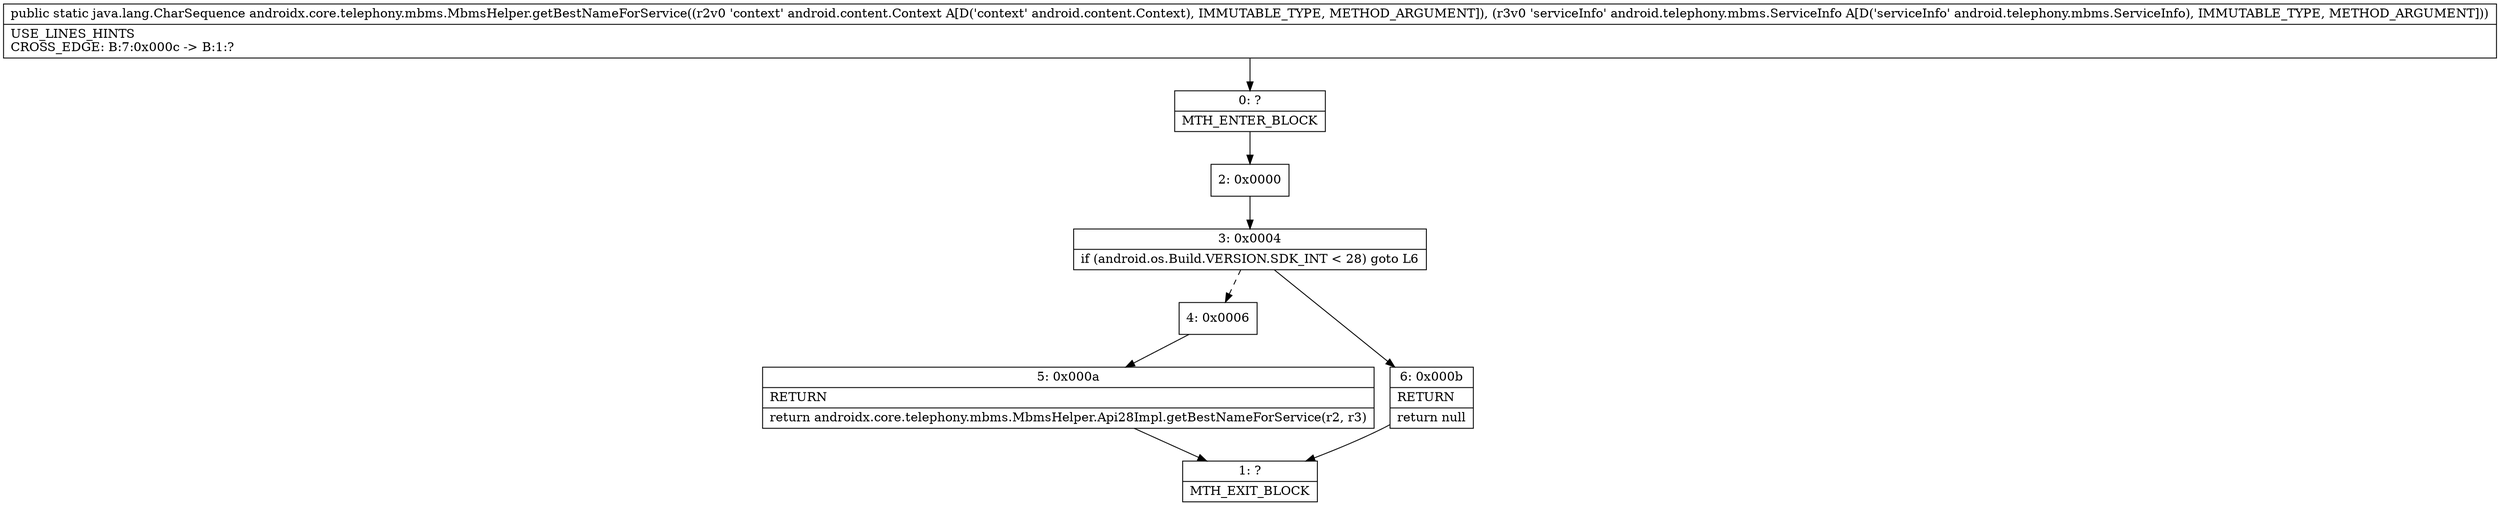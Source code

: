 digraph "CFG forandroidx.core.telephony.mbms.MbmsHelper.getBestNameForService(Landroid\/content\/Context;Landroid\/telephony\/mbms\/ServiceInfo;)Ljava\/lang\/CharSequence;" {
Node_0 [shape=record,label="{0\:\ ?|MTH_ENTER_BLOCK\l}"];
Node_2 [shape=record,label="{2\:\ 0x0000}"];
Node_3 [shape=record,label="{3\:\ 0x0004|if (android.os.Build.VERSION.SDK_INT \< 28) goto L6\l}"];
Node_4 [shape=record,label="{4\:\ 0x0006}"];
Node_5 [shape=record,label="{5\:\ 0x000a|RETURN\l|return androidx.core.telephony.mbms.MbmsHelper.Api28Impl.getBestNameForService(r2, r3)\l}"];
Node_1 [shape=record,label="{1\:\ ?|MTH_EXIT_BLOCK\l}"];
Node_6 [shape=record,label="{6\:\ 0x000b|RETURN\l|return null\l}"];
MethodNode[shape=record,label="{public static java.lang.CharSequence androidx.core.telephony.mbms.MbmsHelper.getBestNameForService((r2v0 'context' android.content.Context A[D('context' android.content.Context), IMMUTABLE_TYPE, METHOD_ARGUMENT]), (r3v0 'serviceInfo' android.telephony.mbms.ServiceInfo A[D('serviceInfo' android.telephony.mbms.ServiceInfo), IMMUTABLE_TYPE, METHOD_ARGUMENT]))  | USE_LINES_HINTS\lCROSS_EDGE: B:7:0x000c \-\> B:1:?\l}"];
MethodNode -> Node_0;Node_0 -> Node_2;
Node_2 -> Node_3;
Node_3 -> Node_4[style=dashed];
Node_3 -> Node_6;
Node_4 -> Node_5;
Node_5 -> Node_1;
Node_6 -> Node_1;
}

